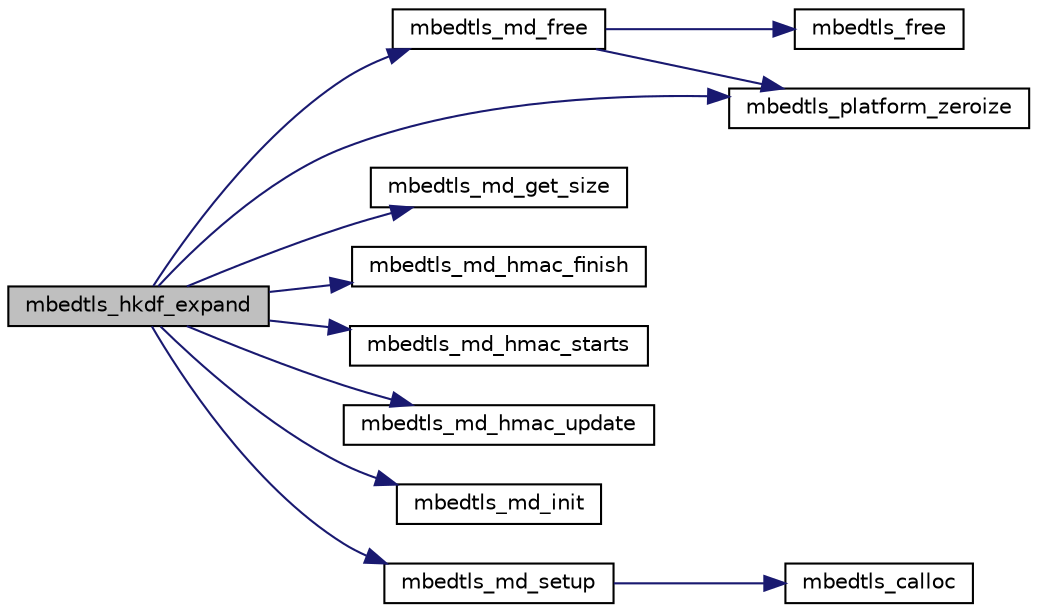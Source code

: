 digraph "mbedtls_hkdf_expand"
{
 // LATEX_PDF_SIZE
  edge [fontname="Helvetica",fontsize="10",labelfontname="Helvetica",labelfontsize="10"];
  node [fontname="Helvetica",fontsize="10",shape=record];
  rankdir="LR";
  Node1 [label="mbedtls_hkdf_expand",height=0.2,width=0.4,color="black", fillcolor="grey75", style="filled", fontcolor="black",tooltip="Expand the supplied prk into several additional pseudorandom keys, which is the output of the HKDF."];
  Node1 -> Node2 [color="midnightblue",fontsize="10",style="solid",fontname="Helvetica"];
  Node2 [label="mbedtls_md_free",height=0.2,width=0.4,color="black", fillcolor="white", style="filled",URL="$d1/d7e/md_8c.html#af3248ddb6ad05035292fa92ac4af2587",tooltip="This function clears the internal structure of ctx and frees any embedded internal structure,..."];
  Node2 -> Node3 [color="midnightblue",fontsize="10",style="solid",fontname="Helvetica"];
  Node3 [label="mbedtls_free",height=0.2,width=0.4,color="black", fillcolor="white", style="filled",URL="$dc/d3f/platform_8c.html#a5aeffbc9179142d77ef35d3266d5fc4d",tooltip=" "];
  Node2 -> Node4 [color="midnightblue",fontsize="10",style="solid",fontname="Helvetica"];
  Node4 [label="mbedtls_platform_zeroize",height=0.2,width=0.4,color="black", fillcolor="white", style="filled",URL="$dd/dde/platform__util_8c.html#aa4e36b2c1c58d8ad89e1e11b6ebea2d9",tooltip="Securely zeroize a buffer."];
  Node1 -> Node5 [color="midnightblue",fontsize="10",style="solid",fontname="Helvetica"];
  Node5 [label="mbedtls_md_get_size",height=0.2,width=0.4,color="black", fillcolor="white", style="filled",URL="$d1/d7e/md_8c.html#ae20f4ddcf2bbf2e59cafc6fab8c993d6",tooltip="This function extracts the message-digest size from the message-digest information structure."];
  Node1 -> Node6 [color="midnightblue",fontsize="10",style="solid",fontname="Helvetica"];
  Node6 [label="mbedtls_md_hmac_finish",height=0.2,width=0.4,color="black", fillcolor="white", style="filled",URL="$d1/d7e/md_8c.html#a7aeafef80c89e47ee3033035a6a75a27",tooltip="This function finishes the HMAC operation, and writes the result to the output buffer."];
  Node1 -> Node7 [color="midnightblue",fontsize="10",style="solid",fontname="Helvetica"];
  Node7 [label="mbedtls_md_hmac_starts",height=0.2,width=0.4,color="black", fillcolor="white", style="filled",URL="$d1/d7e/md_8c.html#a8968f8659fc277f013374c1bac8d4d1a",tooltip="This function sets the HMAC key and prepares to authenticate a new message."];
  Node1 -> Node8 [color="midnightblue",fontsize="10",style="solid",fontname="Helvetica"];
  Node8 [label="mbedtls_md_hmac_update",height=0.2,width=0.4,color="black", fillcolor="white", style="filled",URL="$d1/d7e/md_8c.html#a86cbea1c3bcd558a7e185ff8200a29a6",tooltip="This function feeds an input buffer into an ongoing HMAC computation."];
  Node1 -> Node9 [color="midnightblue",fontsize="10",style="solid",fontname="Helvetica"];
  Node9 [label="mbedtls_md_init",height=0.2,width=0.4,color="black", fillcolor="white", style="filled",URL="$d1/d7e/md_8c.html#ad8b02927ca10552e3cbf293fa8c10e24",tooltip="This function initializes a message-digest context without binding it to a particular message-digest ..."];
  Node1 -> Node10 [color="midnightblue",fontsize="10",style="solid",fontname="Helvetica"];
  Node10 [label="mbedtls_md_setup",height=0.2,width=0.4,color="black", fillcolor="white", style="filled",URL="$d1/d7e/md_8c.html#a1b858111212997b90bd7d2c71010a7ec",tooltip="This function selects the message digest algorithm to use, and allocates internal structures."];
  Node10 -> Node11 [color="midnightblue",fontsize="10",style="solid",fontname="Helvetica"];
  Node11 [label="mbedtls_calloc",height=0.2,width=0.4,color="black", fillcolor="white", style="filled",URL="$dc/d3f/platform_8c.html#a065dcb25fe2c4492a910bec761400ebe",tooltip=" "];
  Node1 -> Node4 [color="midnightblue",fontsize="10",style="solid",fontname="Helvetica"];
}
